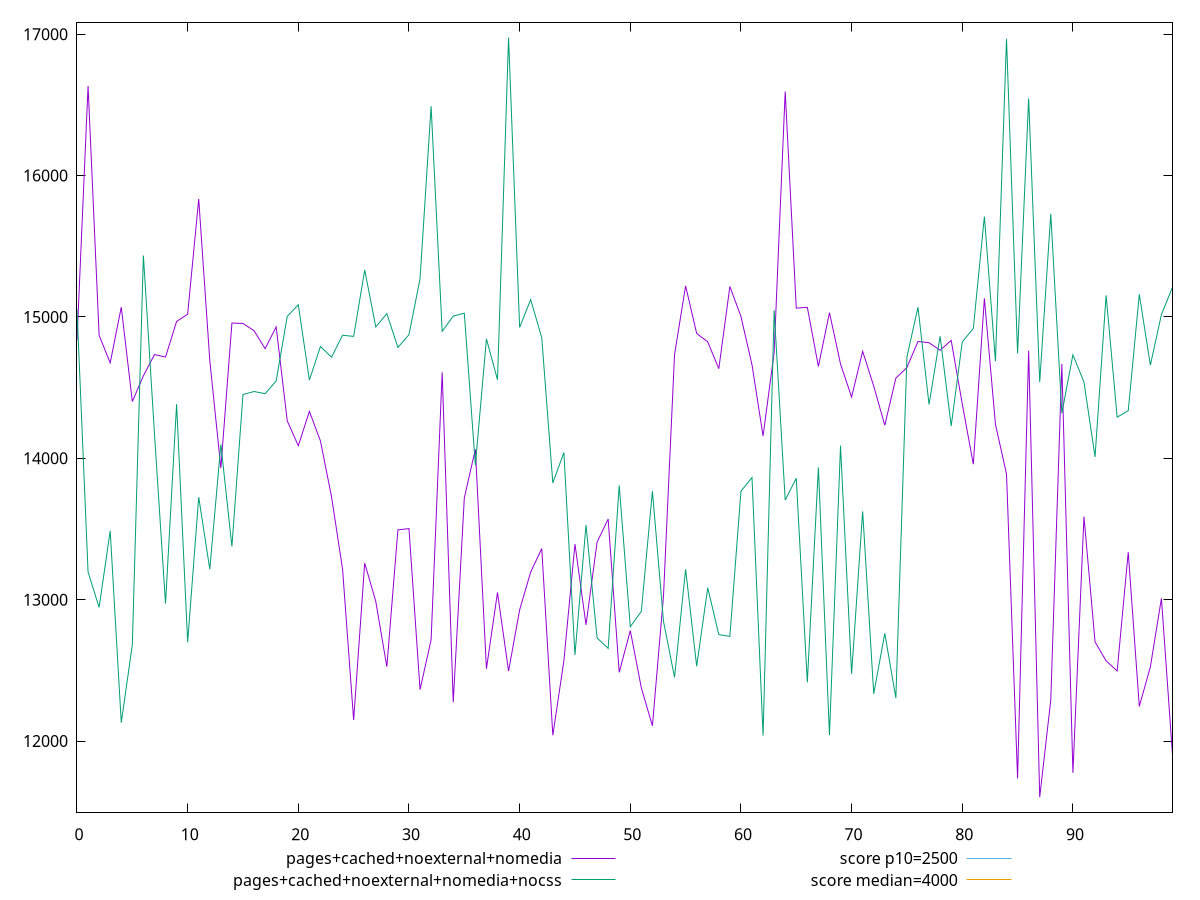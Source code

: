 reset

$pagesCachedNoexternalNomedia <<EOF
0 14835.3505
1 16633.5535
2 14869.843999999997
3 14675.332000000002
4 15069.255999999998
5 14402.142999999996
6 14583.6495
7 14734.226000000002
8 14716.455000000002
9 14968.1915
10 15019.4035
11 15834.265
12 14692.84
13 13930.791000000001
14 14957.055499999999
15 14953.975000000002
16 14902.8805
17 14775.491000000004
18 14929.713
19 14264.778999999997
20 14089.204500000003
21 14331.968
22 14122.764999999996
23 13728.9425
24 13215.3335
25 12148.944999999996
26 13259.092500000002
27 12988.450999999997
28 12526.280999999999
29 13493.955000000002
30 13503.193
31 12364.681999999997
32 12716.7465
33 14608.282500000001
34 12275.348999999997
35 13719.351000000002
36 14063.9535
37 12511.4325
38 13051.199
39 12495.043999999998
40 12927.805000000004
41 13196.144
42 13362.151999999998
43 12041.354000000001
44 12568.416
45 13393.572999999997
46 12822.106999999998
47 13407.721
48 13570.817
49 12486.465
50 12781.9015
51 12376.681999999999
52 12108.002
53 13025.502
54 14735.210000000003
55 15219.483000000004
56 14883.360999999999
57 14823.824000000006
58 14634.147500000003
59 15215.361500000003
60 15003.546000000002
61 14661.212
62 14157.747
63 14749.053999999996
64 16594.547
65 15062.704500000003
66 15068.103
67 14649.854000000001
68 15030.7295
69 14667.702
70 14433.568500000003
71 14756.993499999999
72 14511.18
73 14234.067000000003
74 14567.184500000001
75 14642.956000000002
76 14826.579000000002
77 14817.567
78 14764.489000000001
79 14834.395
80 14385.329999999998
81 13958.325999999997
82 15131.8815
83 14240.561000000002
84 13888.884999999998
85 11736.354500000001
86 14761.121
87 11603.7045
88 12289.983500000002
89 14667.361499999997
90 11775.710000000003
91 13588.0615
92 12701.851500000004
93 12568.054
94 12495.879
95 13336.271499999999
96 12245.384000000002
97 12525.170999999998
98 13009.489499999998
99 11901.911499999998
EOF

$pagesCachedNoexternalNomediaNocss <<EOF
0 15053.742499999998
1 13195.956
2 12945.763000000003
3 13487.918999999998
4 12130.526
5 12681.467999999997
6 15434.142499999996
7 14175.483499999998
8 12972.696499999998
9 14382.992999999999
10 12699.889500000001
11 13725.7565
12 13216.069
13 14098.881
14 13376.4565
15 14451.884000000004
16 14472.751999999999
17 14457.193499999998
18 14547.709000000003
19 15004.296000000004
20 15086.464999999997
21 14553.854
22 14791.129
23 14715.445000000002
24 14870.660500000002
25 14862.614
26 15332.001999999997
27 14929.751
28 15023.400999999998
29 14784.486999999997
30 14874.626000000002
31 15269.559000000001
32 16490.592
33 14898.509000000002
34 15006.1045
35 15026.658500000005
36 13951.262499999997
37 14845.382500000002
38 14555.811000000002
39 16976.718999999997
40 14925.875000000002
41 15122.931999999997
42 14852.8875
43 13826.125000000004
44 14041.027999999998
45 12609.082999999999
46 13529.039
47 12729.286499999998
48 12656.016499999998
49 13808.258000000002
50 12809.201999999997
51 12918.166999999998
52 13767.697499999998
53 12847.8535
54 12451.666000000001
55 13216.0285
56 12529.605
57 13084.816000000003
58 12753.285
59 12740.733
60 13767.047999999999
61 13864.755500000001
62 12038.505500000001
63 15047.608
64 13704.901500000004
65 13859.132
66 12415.879
67 13935.873
68 12042.198
69 14090.172
70 12475.770999999999
71 13624.8965
72 12334.781000000003
73 12762.338
74 12304.824999999999
75 14717.923000000003
76 15068.787500000002
77 14381.074000000002
78 14864.039499999999
79 14228.852999999996
80 14823.346000000001
81 14918.589500000002
82 15710.640000000003
83 14687.273000000001
84 16967.254
85 14742.164999999999
86 16544.929
87 14539.605
88 15730.177
89 14318.826499999996
90 14732.158
91 14539.489500000001
92 14010.157
93 15152.914999999999
94 14291.241
95 14337.035
96 15160.235499999999
97 14659.0615
98 15017.468999999997
99 15210.571499999998
EOF

set key outside below
set xrange [0:99]
set yrange [11496.24421:17084.179289999996]
set trange [11496.24421:17084.179289999996]
set terminal svg size 640, 520 enhanced background rgb 'white'
set output "reprap/largest-contentful-paint/comparison/line/3_vs_4.svg"

plot $pagesCachedNoexternalNomedia title "pages+cached+noexternal+nomedia" with line, \
     $pagesCachedNoexternalNomediaNocss title "pages+cached+noexternal+nomedia+nocss" with line, \
     2500 title "score p10=2500", \
     4000 title "score median=4000"

reset
